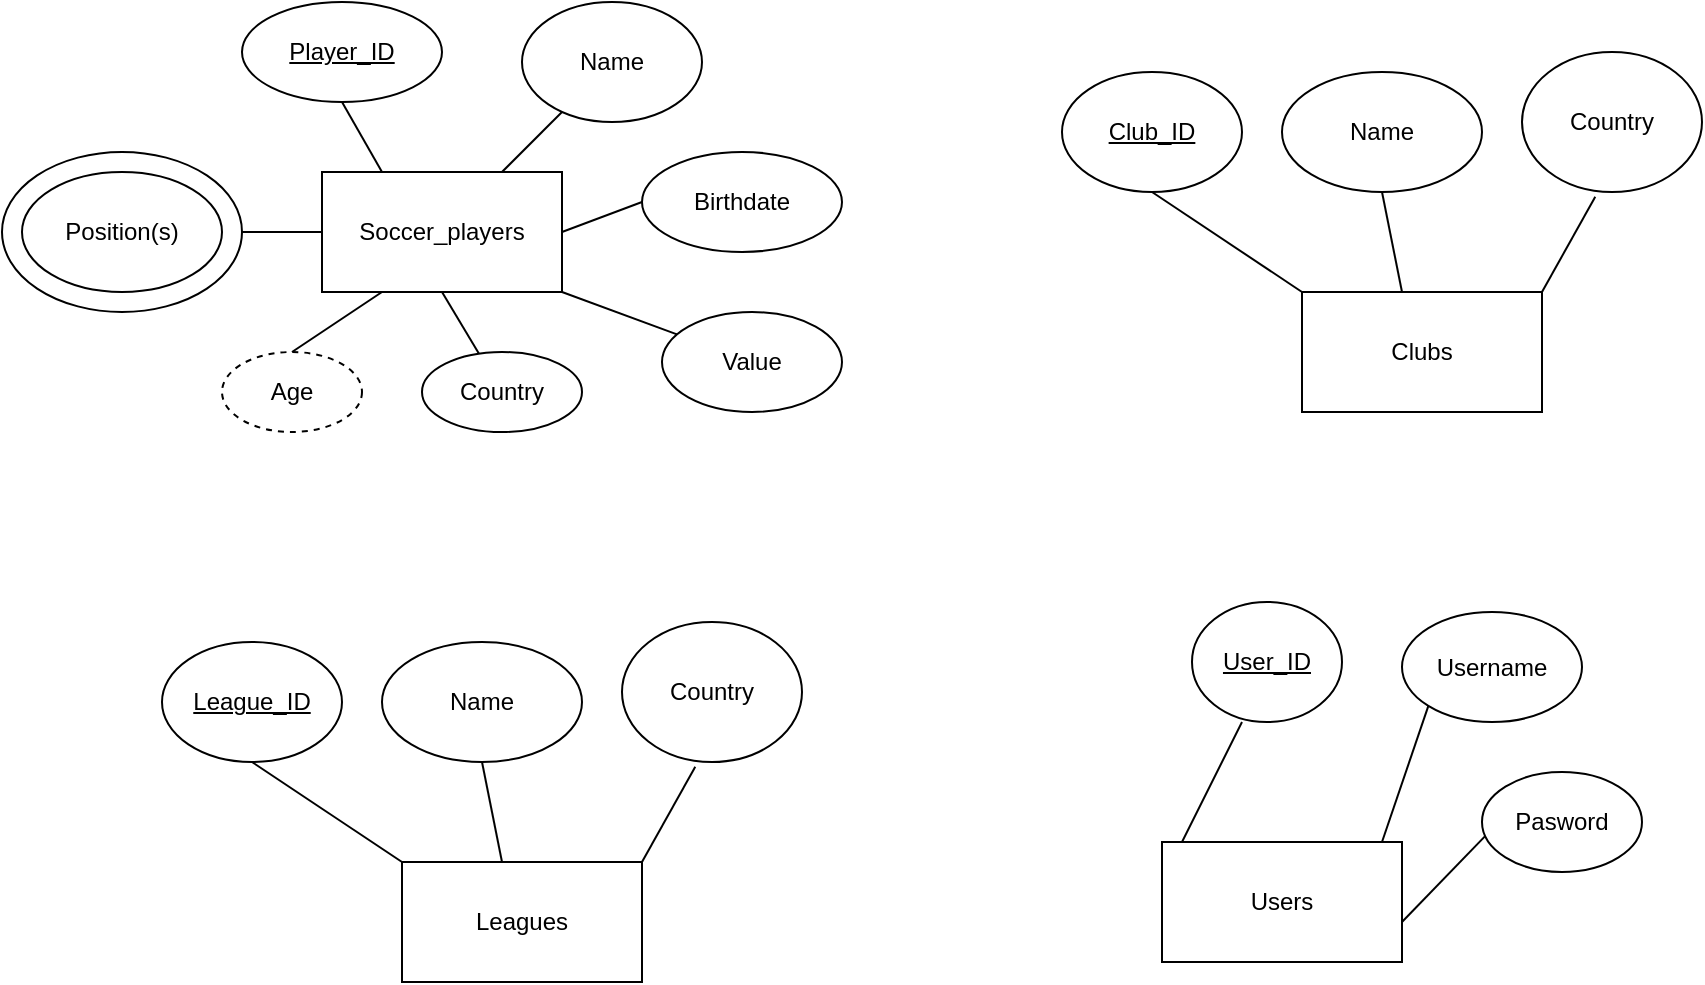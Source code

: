 <mxfile version="21.7.5" type="github">
  <diagram name="Página-1" id="B1q7fWzpPuNqtEEs8m-m">
    <mxGraphModel dx="1877" dy="574" grid="1" gridSize="10" guides="1" tooltips="1" connect="1" arrows="1" fold="1" page="1" pageScale="1" pageWidth="827" pageHeight="1169" math="0" shadow="0">
      <root>
        <mxCell id="0" />
        <mxCell id="1" parent="0" />
        <mxCell id="yMHAvFN0hmmpeHj6wc_O-12" value="" style="ellipse;whiteSpace=wrap;html=1;" vertex="1" parent="1">
          <mxGeometry x="-440" y="135" width="120" height="80" as="geometry" />
        </mxCell>
        <mxCell id="yMHAvFN0hmmpeHj6wc_O-1" value="Soccer_players" style="rounded=0;whiteSpace=wrap;html=1;" vertex="1" parent="1">
          <mxGeometry x="-280" y="145" width="120" height="60" as="geometry" />
        </mxCell>
        <mxCell id="yMHAvFN0hmmpeHj6wc_O-2" value="Clubs" style="rounded=0;whiteSpace=wrap;html=1;" vertex="1" parent="1">
          <mxGeometry x="210" y="205" width="120" height="60" as="geometry" />
        </mxCell>
        <mxCell id="yMHAvFN0hmmpeHj6wc_O-4" value="Users" style="rounded=0;whiteSpace=wrap;html=1;" vertex="1" parent="1">
          <mxGeometry x="140" y="480" width="120" height="60" as="geometry" />
        </mxCell>
        <mxCell id="yMHAvFN0hmmpeHj6wc_O-5" value="&lt;u&gt;Player_ID&lt;/u&gt;" style="ellipse;whiteSpace=wrap;html=1;" vertex="1" parent="1">
          <mxGeometry x="-320" y="60" width="100" height="50" as="geometry" />
        </mxCell>
        <mxCell id="yMHAvFN0hmmpeHj6wc_O-6" value="Name" style="ellipse;whiteSpace=wrap;html=1;" vertex="1" parent="1">
          <mxGeometry x="-180" y="60" width="90" height="60" as="geometry" />
        </mxCell>
        <mxCell id="yMHAvFN0hmmpeHj6wc_O-7" value="Birthdate" style="ellipse;whiteSpace=wrap;html=1;" vertex="1" parent="1">
          <mxGeometry x="-120" y="135" width="100" height="50" as="geometry" />
        </mxCell>
        <mxCell id="yMHAvFN0hmmpeHj6wc_O-8" value="Value" style="ellipse;whiteSpace=wrap;html=1;" vertex="1" parent="1">
          <mxGeometry x="-110" y="215" width="90" height="50" as="geometry" />
        </mxCell>
        <mxCell id="yMHAvFN0hmmpeHj6wc_O-9" value="Country" style="ellipse;whiteSpace=wrap;html=1;" vertex="1" parent="1">
          <mxGeometry x="-230" y="235" width="80" height="40" as="geometry" />
        </mxCell>
        <mxCell id="yMHAvFN0hmmpeHj6wc_O-10" value="Age" style="ellipse;whiteSpace=wrap;html=1;dashed=1;" vertex="1" parent="1">
          <mxGeometry x="-330" y="235" width="70" height="40" as="geometry" />
        </mxCell>
        <mxCell id="yMHAvFN0hmmpeHj6wc_O-11" value="Position(s)" style="ellipse;whiteSpace=wrap;html=1;" vertex="1" parent="1">
          <mxGeometry x="-430" y="145" width="100" height="60" as="geometry" />
        </mxCell>
        <mxCell id="yMHAvFN0hmmpeHj6wc_O-13" value="" style="endArrow=none;html=1;rounded=0;" edge="1" parent="1" source="yMHAvFN0hmmpeHj6wc_O-9">
          <mxGeometry width="50" height="50" relative="1" as="geometry">
            <mxPoint x="-270" y="255" as="sourcePoint" />
            <mxPoint x="-220" y="205" as="targetPoint" />
          </mxGeometry>
        </mxCell>
        <mxCell id="yMHAvFN0hmmpeHj6wc_O-15" value="" style="endArrow=none;html=1;rounded=0;exitX=0.5;exitY=0;exitDx=0;exitDy=0;" edge="1" parent="1" source="yMHAvFN0hmmpeHj6wc_O-10">
          <mxGeometry width="50" height="50" relative="1" as="geometry">
            <mxPoint x="-300" y="255" as="sourcePoint" />
            <mxPoint x="-250" y="205" as="targetPoint" />
          </mxGeometry>
        </mxCell>
        <mxCell id="yMHAvFN0hmmpeHj6wc_O-16" value="" style="endArrow=none;html=1;rounded=0;exitX=1;exitY=0.5;exitDx=0;exitDy=0;" edge="1" parent="1" source="yMHAvFN0hmmpeHj6wc_O-12">
          <mxGeometry width="50" height="50" relative="1" as="geometry">
            <mxPoint x="-310" y="175" as="sourcePoint" />
            <mxPoint x="-280" y="175" as="targetPoint" />
          </mxGeometry>
        </mxCell>
        <mxCell id="yMHAvFN0hmmpeHj6wc_O-17" value="" style="endArrow=none;html=1;rounded=0;exitX=0.25;exitY=0;exitDx=0;exitDy=0;entryX=0.5;entryY=1;entryDx=0;entryDy=0;" edge="1" parent="1" source="yMHAvFN0hmmpeHj6wc_O-1" target="yMHAvFN0hmmpeHj6wc_O-5">
          <mxGeometry width="50" height="50" relative="1" as="geometry">
            <mxPoint x="-490" y="115" as="sourcePoint" />
            <mxPoint x="-440" y="65" as="targetPoint" />
          </mxGeometry>
        </mxCell>
        <mxCell id="yMHAvFN0hmmpeHj6wc_O-18" value="" style="endArrow=none;html=1;rounded=0;" edge="1" parent="1">
          <mxGeometry width="50" height="50" relative="1" as="geometry">
            <mxPoint x="-190" y="145" as="sourcePoint" />
            <mxPoint x="-160" y="115" as="targetPoint" />
          </mxGeometry>
        </mxCell>
        <mxCell id="yMHAvFN0hmmpeHj6wc_O-19" value="" style="endArrow=none;html=1;rounded=0;exitX=1;exitY=0.5;exitDx=0;exitDy=0;entryX=0;entryY=0.5;entryDx=0;entryDy=0;" edge="1" parent="1" source="yMHAvFN0hmmpeHj6wc_O-1" target="yMHAvFN0hmmpeHj6wc_O-7">
          <mxGeometry width="50" height="50" relative="1" as="geometry">
            <mxPoint x="-100" y="385" as="sourcePoint" />
            <mxPoint x="-50" y="335" as="targetPoint" />
          </mxGeometry>
        </mxCell>
        <mxCell id="yMHAvFN0hmmpeHj6wc_O-20" value="" style="endArrow=none;html=1;rounded=0;" edge="1" parent="1" target="yMHAvFN0hmmpeHj6wc_O-8">
          <mxGeometry width="50" height="50" relative="1" as="geometry">
            <mxPoint x="-160" y="205" as="sourcePoint" />
            <mxPoint x="-110" y="155" as="targetPoint" />
          </mxGeometry>
        </mxCell>
        <mxCell id="yMHAvFN0hmmpeHj6wc_O-21" value="&lt;u&gt;Club_ID&lt;/u&gt;" style="ellipse;whiteSpace=wrap;html=1;" vertex="1" parent="1">
          <mxGeometry x="90" y="95" width="90" height="60" as="geometry" />
        </mxCell>
        <mxCell id="yMHAvFN0hmmpeHj6wc_O-22" value="Name" style="ellipse;whiteSpace=wrap;html=1;" vertex="1" parent="1">
          <mxGeometry x="200" y="95" width="100" height="60" as="geometry" />
        </mxCell>
        <mxCell id="yMHAvFN0hmmpeHj6wc_O-23" value="Country" style="ellipse;whiteSpace=wrap;html=1;" vertex="1" parent="1">
          <mxGeometry x="320" y="85" width="90" height="70" as="geometry" />
        </mxCell>
        <mxCell id="yMHAvFN0hmmpeHj6wc_O-24" value="" style="endArrow=none;html=1;rounded=0;exitX=0;exitY=0;exitDx=0;exitDy=0;entryX=0.5;entryY=1;entryDx=0;entryDy=0;" edge="1" parent="1" source="yMHAvFN0hmmpeHj6wc_O-2" target="yMHAvFN0hmmpeHj6wc_O-21">
          <mxGeometry width="50" height="50" relative="1" as="geometry">
            <mxPoint x="110" y="195" as="sourcePoint" />
            <mxPoint x="160" y="145" as="targetPoint" />
          </mxGeometry>
        </mxCell>
        <mxCell id="yMHAvFN0hmmpeHj6wc_O-25" value="" style="endArrow=none;html=1;rounded=0;entryX=0.5;entryY=1;entryDx=0;entryDy=0;" edge="1" parent="1" target="yMHAvFN0hmmpeHj6wc_O-22">
          <mxGeometry width="50" height="50" relative="1" as="geometry">
            <mxPoint x="260" y="205" as="sourcePoint" />
            <mxPoint x="310" y="155" as="targetPoint" />
          </mxGeometry>
        </mxCell>
        <mxCell id="yMHAvFN0hmmpeHj6wc_O-26" value="" style="endArrow=none;html=1;rounded=0;entryX=0.407;entryY=1.034;entryDx=0;entryDy=0;entryPerimeter=0;" edge="1" parent="1" target="yMHAvFN0hmmpeHj6wc_O-23">
          <mxGeometry width="50" height="50" relative="1" as="geometry">
            <mxPoint x="330" y="205" as="sourcePoint" />
            <mxPoint x="380" y="155" as="targetPoint" />
          </mxGeometry>
        </mxCell>
        <mxCell id="yMHAvFN0hmmpeHj6wc_O-27" value="Leagues" style="rounded=0;whiteSpace=wrap;html=1;" vertex="1" parent="1">
          <mxGeometry x="-240" y="490" width="120" height="60" as="geometry" />
        </mxCell>
        <mxCell id="yMHAvFN0hmmpeHj6wc_O-28" value="&lt;u&gt;League_ID&lt;/u&gt;" style="ellipse;whiteSpace=wrap;html=1;" vertex="1" parent="1">
          <mxGeometry x="-360" y="380" width="90" height="60" as="geometry" />
        </mxCell>
        <mxCell id="yMHAvFN0hmmpeHj6wc_O-29" value="Name" style="ellipse;whiteSpace=wrap;html=1;" vertex="1" parent="1">
          <mxGeometry x="-250" y="380" width="100" height="60" as="geometry" />
        </mxCell>
        <mxCell id="yMHAvFN0hmmpeHj6wc_O-30" value="Country" style="ellipse;whiteSpace=wrap;html=1;" vertex="1" parent="1">
          <mxGeometry x="-130" y="370" width="90" height="70" as="geometry" />
        </mxCell>
        <mxCell id="yMHAvFN0hmmpeHj6wc_O-31" value="" style="endArrow=none;html=1;rounded=0;exitX=0;exitY=0;exitDx=0;exitDy=0;entryX=0.5;entryY=1;entryDx=0;entryDy=0;" edge="1" source="yMHAvFN0hmmpeHj6wc_O-27" target="yMHAvFN0hmmpeHj6wc_O-28" parent="1">
          <mxGeometry width="50" height="50" relative="1" as="geometry">
            <mxPoint x="-340" y="480" as="sourcePoint" />
            <mxPoint x="-290" y="430" as="targetPoint" />
          </mxGeometry>
        </mxCell>
        <mxCell id="yMHAvFN0hmmpeHj6wc_O-32" value="" style="endArrow=none;html=1;rounded=0;entryX=0.5;entryY=1;entryDx=0;entryDy=0;" edge="1" target="yMHAvFN0hmmpeHj6wc_O-29" parent="1">
          <mxGeometry width="50" height="50" relative="1" as="geometry">
            <mxPoint x="-190" y="490" as="sourcePoint" />
            <mxPoint x="-140" y="440" as="targetPoint" />
          </mxGeometry>
        </mxCell>
        <mxCell id="yMHAvFN0hmmpeHj6wc_O-33" value="" style="endArrow=none;html=1;rounded=0;entryX=0.407;entryY=1.034;entryDx=0;entryDy=0;entryPerimeter=0;" edge="1" target="yMHAvFN0hmmpeHj6wc_O-30" parent="1">
          <mxGeometry width="50" height="50" relative="1" as="geometry">
            <mxPoint x="-120" y="490" as="sourcePoint" />
            <mxPoint x="-70" y="440" as="targetPoint" />
          </mxGeometry>
        </mxCell>
        <mxCell id="yMHAvFN0hmmpeHj6wc_O-34" value="&lt;u&gt;User_ID&lt;/u&gt;" style="ellipse;whiteSpace=wrap;html=1;" vertex="1" parent="1">
          <mxGeometry x="155" y="360" width="75" height="60" as="geometry" />
        </mxCell>
        <mxCell id="yMHAvFN0hmmpeHj6wc_O-35" value="Username" style="ellipse;whiteSpace=wrap;html=1;" vertex="1" parent="1">
          <mxGeometry x="260" y="365" width="90" height="55" as="geometry" />
        </mxCell>
        <mxCell id="yMHAvFN0hmmpeHj6wc_O-36" value="Pasword" style="ellipse;whiteSpace=wrap;html=1;" vertex="1" parent="1">
          <mxGeometry x="300" y="445" width="80" height="50" as="geometry" />
        </mxCell>
        <mxCell id="yMHAvFN0hmmpeHj6wc_O-37" value="" style="endArrow=none;html=1;rounded=0;" edge="1" parent="1">
          <mxGeometry width="50" height="50" relative="1" as="geometry">
            <mxPoint x="150" y="480" as="sourcePoint" />
            <mxPoint x="180" y="420" as="targetPoint" />
          </mxGeometry>
        </mxCell>
        <mxCell id="yMHAvFN0hmmpeHj6wc_O-38" value="" style="endArrow=none;html=1;rounded=0;entryX=0;entryY=1;entryDx=0;entryDy=0;" edge="1" parent="1" target="yMHAvFN0hmmpeHj6wc_O-35">
          <mxGeometry width="50" height="50" relative="1" as="geometry">
            <mxPoint x="250" y="480" as="sourcePoint" />
            <mxPoint x="300" y="430" as="targetPoint" />
          </mxGeometry>
        </mxCell>
        <mxCell id="yMHAvFN0hmmpeHj6wc_O-39" value="" style="endArrow=none;html=1;rounded=0;entryX=0.018;entryY=0.644;entryDx=0;entryDy=0;entryPerimeter=0;" edge="1" parent="1" target="yMHAvFN0hmmpeHj6wc_O-36">
          <mxGeometry width="50" height="50" relative="1" as="geometry">
            <mxPoint x="260" y="520" as="sourcePoint" />
            <mxPoint x="310" y="470" as="targetPoint" />
          </mxGeometry>
        </mxCell>
      </root>
    </mxGraphModel>
  </diagram>
</mxfile>
